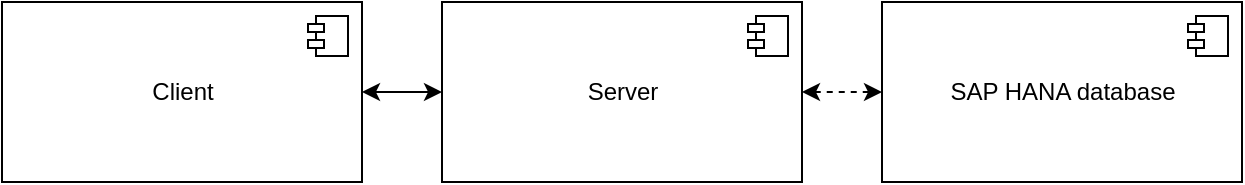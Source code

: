 <mxfile version="14.6.1" type="device"><diagram id="QSLLzczTIn8Wh33APIHP" name="Page-1"><mxGraphModel dx="1422" dy="892" grid="1" gridSize="10" guides="1" tooltips="1" connect="1" arrows="1" fold="1" page="1" pageScale="1" pageWidth="827" pageHeight="1169" math="0" shadow="0"><root><mxCell id="0"/><mxCell id="1" parent="0"/><mxCell id="sMzNzumvm5agUVIbuYpN-7" style="edgeStyle=orthogonalEdgeStyle;rounded=0;orthogonalLoop=1;jettySize=auto;html=1;startArrow=classic;startFill=1;" edge="1" parent="1" source="sMzNzumvm5agUVIbuYpN-1" target="sMzNzumvm5agUVIbuYpN-3"><mxGeometry relative="1" as="geometry"/></mxCell><mxCell id="sMzNzumvm5agUVIbuYpN-1" value="Client" style="html=1;dropTarget=0;" vertex="1" parent="1"><mxGeometry x="140" y="280" width="180" height="90" as="geometry"/></mxCell><mxCell id="sMzNzumvm5agUVIbuYpN-2" value="" style="shape=module;jettyWidth=8;jettyHeight=4;" vertex="1" parent="sMzNzumvm5agUVIbuYpN-1"><mxGeometry x="1" width="20" height="20" relative="1" as="geometry"><mxPoint x="-27" y="7" as="offset"/></mxGeometry></mxCell><mxCell id="sMzNzumvm5agUVIbuYpN-8" style="edgeStyle=orthogonalEdgeStyle;rounded=0;orthogonalLoop=1;jettySize=auto;html=1;startArrow=classic;startFill=1;dashed=1;" edge="1" parent="1" source="sMzNzumvm5agUVIbuYpN-3" target="sMzNzumvm5agUVIbuYpN-5"><mxGeometry relative="1" as="geometry"/></mxCell><mxCell id="sMzNzumvm5agUVIbuYpN-3" value="Server" style="html=1;dropTarget=0;" vertex="1" parent="1"><mxGeometry x="360" y="280" width="180" height="90" as="geometry"/></mxCell><mxCell id="sMzNzumvm5agUVIbuYpN-4" value="" style="shape=module;jettyWidth=8;jettyHeight=4;" vertex="1" parent="sMzNzumvm5agUVIbuYpN-3"><mxGeometry x="1" width="20" height="20" relative="1" as="geometry"><mxPoint x="-27" y="7" as="offset"/></mxGeometry></mxCell><mxCell id="sMzNzumvm5agUVIbuYpN-5" value="SAP HANA database" style="html=1;dropTarget=0;" vertex="1" parent="1"><mxGeometry x="580" y="280" width="180" height="90" as="geometry"/></mxCell><mxCell id="sMzNzumvm5agUVIbuYpN-6" value="" style="shape=module;jettyWidth=8;jettyHeight=4;" vertex="1" parent="sMzNzumvm5agUVIbuYpN-5"><mxGeometry x="1" width="20" height="20" relative="1" as="geometry"><mxPoint x="-27" y="7" as="offset"/></mxGeometry></mxCell></root></mxGraphModel></diagram></mxfile>